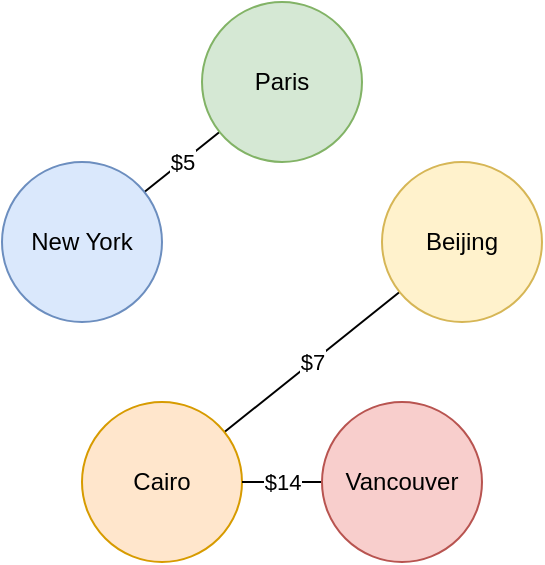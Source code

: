 <mxfile version="14.6.13" type="device"><diagram id="5E0XXdEolK8RU5-r5i0F" name="Page-1"><mxGraphModel dx="782" dy="555" grid="1" gridSize="10" guides="1" tooltips="1" connect="1" arrows="1" fold="1" page="1" pageScale="1" pageWidth="850" pageHeight="1100" math="0" shadow="0"><root><mxCell id="0"/><mxCell id="1" parent="0"/><mxCell id="8HMEq4Th_rSSmq4qyx75-8" value="$5" style="rounded=0;orthogonalLoop=1;jettySize=auto;html=1;endArrow=none;endFill=0;" parent="1" source="8HMEq4Th_rSSmq4qyx75-1" target="8HMEq4Th_rSSmq4qyx75-2" edge="1"><mxGeometry relative="1" as="geometry"/></mxCell><mxCell id="8HMEq4Th_rSSmq4qyx75-1" value="New York" style="ellipse;whiteSpace=wrap;html=1;aspect=fixed;fillColor=#dae8fc;strokeColor=#6c8ebf;" parent="1" vertex="1"><mxGeometry x="200" y="160" width="80" height="80" as="geometry"/></mxCell><mxCell id="8HMEq4Th_rSSmq4qyx75-2" value="Paris" style="ellipse;whiteSpace=wrap;html=1;aspect=fixed;fillColor=#d5e8d4;strokeColor=#82b366;" parent="1" vertex="1"><mxGeometry x="300" y="80" width="80" height="80" as="geometry"/></mxCell><mxCell id="8HMEq4Th_rSSmq4qyx75-11" value="$7" style="edgeStyle=none;rounded=0;orthogonalLoop=1;jettySize=auto;html=1;endArrow=none;endFill=0;" parent="1" source="8HMEq4Th_rSSmq4qyx75-3" target="8HMEq4Th_rSSmq4qyx75-4" edge="1"><mxGeometry relative="1" as="geometry"/></mxCell><mxCell id="8HMEq4Th_rSSmq4qyx75-3" value="Beijing" style="ellipse;whiteSpace=wrap;html=1;aspect=fixed;fillColor=#fff2cc;strokeColor=#d6b656;" parent="1" vertex="1"><mxGeometry x="390" y="160" width="80" height="80" as="geometry"/></mxCell><mxCell id="8HMEq4Th_rSSmq4qyx75-4" value="Cairo" style="ellipse;whiteSpace=wrap;html=1;aspect=fixed;fillColor=#ffe6cc;strokeColor=#d79b00;" parent="1" vertex="1"><mxGeometry x="240" y="280" width="80" height="80" as="geometry"/></mxCell><mxCell id="8HMEq4Th_rSSmq4qyx75-10" value="$14" style="edgeStyle=none;rounded=0;orthogonalLoop=1;jettySize=auto;html=1;exitX=0;exitY=0.5;exitDx=0;exitDy=0;entryX=1;entryY=0.5;entryDx=0;entryDy=0;endArrow=none;endFill=0;" parent="1" source="8HMEq4Th_rSSmq4qyx75-5" target="8HMEq4Th_rSSmq4qyx75-4" edge="1"><mxGeometry relative="1" as="geometry"/></mxCell><mxCell id="8HMEq4Th_rSSmq4qyx75-5" value="Vancouver" style="ellipse;whiteSpace=wrap;html=1;aspect=fixed;fillColor=#f8cecc;strokeColor=#b85450;" parent="1" vertex="1"><mxGeometry x="360" y="280" width="80" height="80" as="geometry"/></mxCell></root></mxGraphModel></diagram></mxfile>